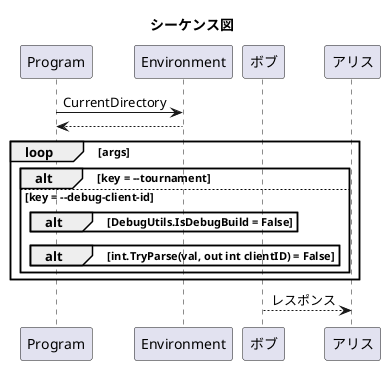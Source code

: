 @startuml
title シーケンス図
Program -> Environment: CurrentDirectory
Program <-- Environment

loop args
    alt key = --tournament
    else key = --debug-client-id
        alt DebugUtils.IsDebugBuild = False
        end
        alt int.TryParse(val, out int clientID) = False
        end
    end
end
ボブ --> アリス: レスポンス
@enduml